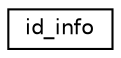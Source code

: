 digraph "Graphical Class Hierarchy"
{
  edge [fontname="Helvetica",fontsize="10",labelfontname="Helvetica",labelfontsize="10"];
  node [fontname="Helvetica",fontsize="10",shape=record];
  rankdir="LR";
  Node1 [label="id_info",height=0.2,width=0.4,color="black", fillcolor="white", style="filled",URL="$structid__info.html"];
}
